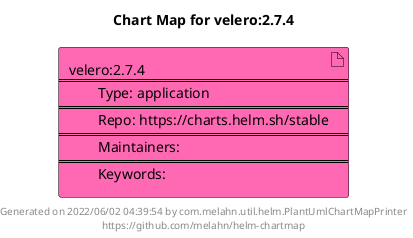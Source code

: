 @startuml
skinparam linetype ortho
skinparam backgroundColor white
skinparam usecaseBorderColor black
skinparam usecaseArrowColor LightSlateGray
skinparam artifactBorderColor black
skinparam artifactArrowColor LightSlateGray

title Chart Map for velero:2.7.4

'There is one referenced Helm Chart
artifact "velero:2.7.4\n====\n\tType: application\n====\n\tRepo: https://charts.helm.sh/stable\n====\n\tMaintainers: \n====\n\tKeywords: " as velero_2_7_4 #HotPink

'There are 0 referenced Docker Images

'Chart Dependencies

center footer Generated on 2022/06/02 04:39:54 by com.melahn.util.helm.PlantUmlChartMapPrinter\nhttps://github.com/melahn/helm-chartmap
@enduml
